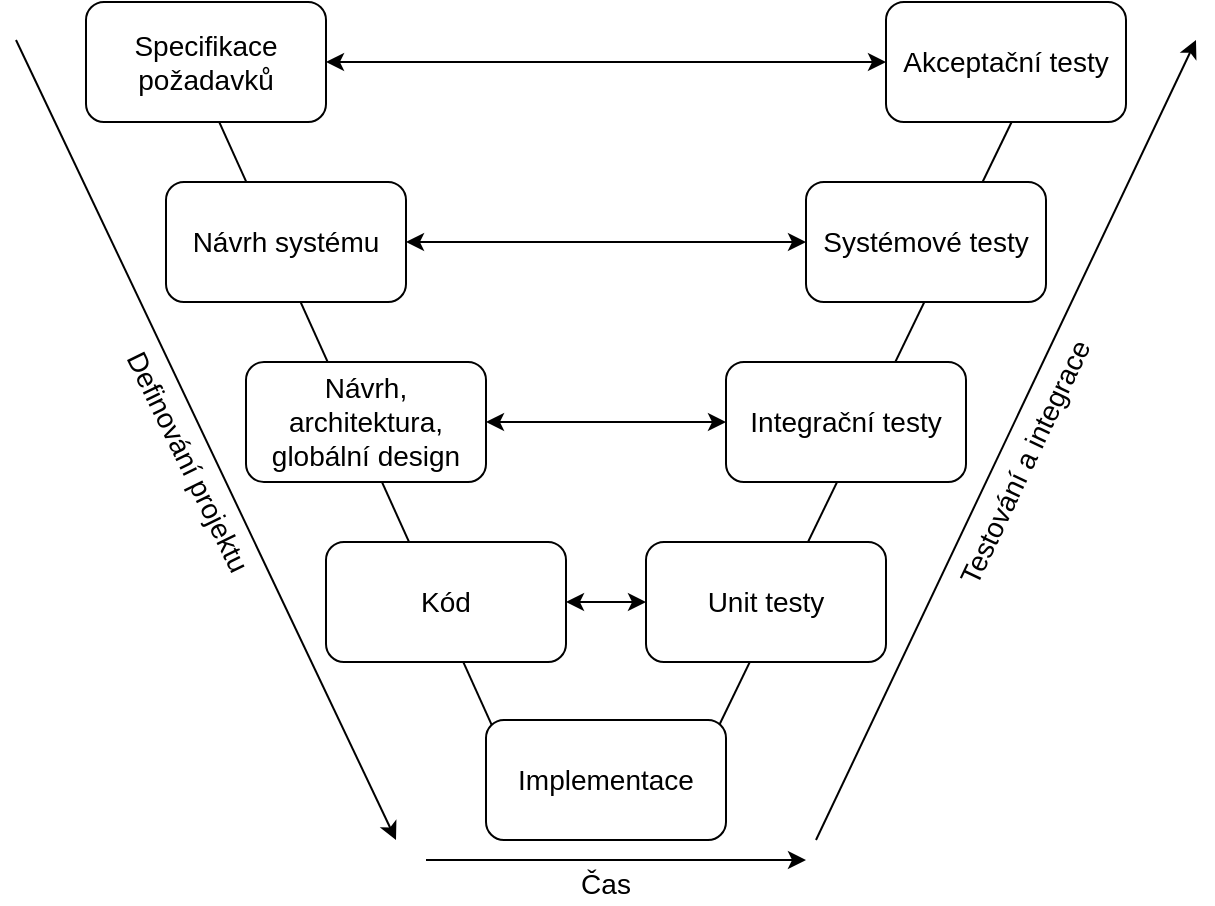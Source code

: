 <mxfile version="14.5.1" type="device"><diagram id="sglTnifjCoqSvM2ZbpYI" name="Page-1"><mxGraphModel dx="971" dy="557" grid="1" gridSize="10" guides="1" tooltips="1" connect="1" arrows="1" fold="1" page="1" pageScale="1" pageWidth="827" pageHeight="1169" math="0" shadow="0"><root><mxCell id="0"/><mxCell id="1" parent="0"/><mxCell id="FicMDRtDMlQ_guoCEXm9-22" value="" style="endArrow=none;html=1;entryX=0.75;entryY=0.65;entryDx=0;entryDy=0;entryPerimeter=0;" parent="1" edge="1"><mxGeometry width="50" height="50" relative="1" as="geometry"><mxPoint x="473" y="520" as="sourcePoint"/><mxPoint x="633" y="190.0" as="targetPoint"/></mxGeometry></mxCell><mxCell id="FicMDRtDMlQ_guoCEXm9-13" value="" style="endArrow=classic;html=1;" parent="1" edge="1"><mxGeometry width="50" height="50" relative="1" as="geometry"><mxPoint x="125" y="170" as="sourcePoint"/><mxPoint x="315" y="570" as="targetPoint"/></mxGeometry></mxCell><mxCell id="FicMDRtDMlQ_guoCEXm9-20" value="" style="endArrow=none;html=1;entryX=0.125;entryY=0.267;entryDx=0;entryDy=0;entryPerimeter=0;" parent="1" edge="1"><mxGeometry width="50" height="50" relative="1" as="geometry"><mxPoint x="204" y="161" as="sourcePoint"/><mxPoint x="369" y="526.02" as="targetPoint"/></mxGeometry></mxCell><mxCell id="FicMDRtDMlQ_guoCEXm9-1" value="Specifikace požadavků" style="rounded=1;whiteSpace=wrap;html=1;fontSize=14;" parent="1" vertex="1"><mxGeometry x="160" y="151" width="120" height="60" as="geometry"/></mxCell><mxCell id="FicMDRtDMlQ_guoCEXm9-10" style="edgeStyle=orthogonalEdgeStyle;rounded=0;orthogonalLoop=1;jettySize=auto;html=1;entryX=0;entryY=0.5;entryDx=0;entryDy=0;startArrow=classic;startFill=1;" parent="1" source="FicMDRtDMlQ_guoCEXm9-2" target="FicMDRtDMlQ_guoCEXm9-7" edge="1"><mxGeometry relative="1" as="geometry"/></mxCell><mxCell id="FicMDRtDMlQ_guoCEXm9-2" value="Návrh systému" style="rounded=1;whiteSpace=wrap;html=1;fontSize=14;" parent="1" vertex="1"><mxGeometry x="200" y="241" width="120" height="60" as="geometry"/></mxCell><mxCell id="FicMDRtDMlQ_guoCEXm9-11" style="edgeStyle=orthogonalEdgeStyle;rounded=0;orthogonalLoop=1;jettySize=auto;html=1;entryX=0;entryY=0.5;entryDx=0;entryDy=0;startArrow=classic;startFill=1;" parent="1" source="FicMDRtDMlQ_guoCEXm9-3" target="FicMDRtDMlQ_guoCEXm9-6" edge="1"><mxGeometry relative="1" as="geometry"/></mxCell><mxCell id="FicMDRtDMlQ_guoCEXm9-3" value="Návrh, architektura, globální design" style="rounded=1;whiteSpace=wrap;html=1;fontSize=14;" parent="1" vertex="1"><mxGeometry x="240" y="331" width="120" height="60" as="geometry"/></mxCell><mxCell id="FicMDRtDMlQ_guoCEXm9-12" style="edgeStyle=orthogonalEdgeStyle;rounded=0;orthogonalLoop=1;jettySize=auto;html=1;entryX=0;entryY=0.5;entryDx=0;entryDy=0;startArrow=classic;startFill=1;" parent="1" source="FicMDRtDMlQ_guoCEXm9-4" target="FicMDRtDMlQ_guoCEXm9-5" edge="1"><mxGeometry relative="1" as="geometry"/></mxCell><mxCell id="FicMDRtDMlQ_guoCEXm9-4" value="Kód" style="rounded=1;whiteSpace=wrap;html=1;fontSize=14;" parent="1" vertex="1"><mxGeometry x="280" y="421" width="120" height="60" as="geometry"/></mxCell><mxCell id="FicMDRtDMlQ_guoCEXm9-5" value="Unit testy" style="rounded=1;whiteSpace=wrap;html=1;fontSize=14;" parent="1" vertex="1"><mxGeometry x="440" y="421" width="120" height="60" as="geometry"/></mxCell><mxCell id="FicMDRtDMlQ_guoCEXm9-6" value="Integrační testy" style="rounded=1;whiteSpace=wrap;html=1;fontSize=14;" parent="1" vertex="1"><mxGeometry x="480" y="331" width="120" height="60" as="geometry"/></mxCell><mxCell id="FicMDRtDMlQ_guoCEXm9-7" value="Systémové testy" style="rounded=1;whiteSpace=wrap;html=1;fontSize=14;" parent="1" vertex="1"><mxGeometry x="520" y="241" width="120" height="60" as="geometry"/></mxCell><mxCell id="FicMDRtDMlQ_guoCEXm9-9" style="edgeStyle=orthogonalEdgeStyle;rounded=0;orthogonalLoop=1;jettySize=auto;html=1;startArrow=classic;startFill=1;" parent="1" source="FicMDRtDMlQ_guoCEXm9-8" target="FicMDRtDMlQ_guoCEXm9-1" edge="1"><mxGeometry relative="1" as="geometry"/></mxCell><mxCell id="FicMDRtDMlQ_guoCEXm9-8" value="Akceptační testy" style="rounded=1;whiteSpace=wrap;html=1;fontSize=14;" parent="1" vertex="1"><mxGeometry x="560" y="151" width="120" height="60" as="geometry"/></mxCell><mxCell id="FicMDRtDMlQ_guoCEXm9-14" value="" style="endArrow=classic;html=1;" parent="1" edge="1"><mxGeometry width="50" height="50" relative="1" as="geometry"><mxPoint x="330" y="580" as="sourcePoint"/><mxPoint x="520" y="580" as="targetPoint"/></mxGeometry></mxCell><mxCell id="FicMDRtDMlQ_guoCEXm9-15" value="" style="endArrow=classic;html=1;" parent="1" edge="1"><mxGeometry width="50" height="50" relative="1" as="geometry"><mxPoint x="525" y="570" as="sourcePoint"/><mxPoint x="715" y="170" as="targetPoint"/></mxGeometry></mxCell><mxCell id="FicMDRtDMlQ_guoCEXm9-16" value="Definování projektu" style="text;html=1;strokeColor=none;fillColor=none;align=center;verticalAlign=middle;whiteSpace=wrap;rounded=0;rotation=63.9;fontSize=14;" parent="1" vertex="1"><mxGeometry x="141" y="371" width="140" height="20" as="geometry"/></mxCell><mxCell id="FicMDRtDMlQ_guoCEXm9-17" value="Čas" style="text;html=1;strokeColor=none;fillColor=none;align=center;verticalAlign=middle;whiteSpace=wrap;rounded=0;fontSize=14;" parent="1" vertex="1"><mxGeometry x="400" y="582" width="40" height="20" as="geometry"/></mxCell><mxCell id="FicMDRtDMlQ_guoCEXm9-18" value="Testování a integrace" style="text;html=1;strokeColor=none;fillColor=none;align=center;verticalAlign=middle;whiteSpace=wrap;rounded=0;rotation=-64.6;fontSize=14;" parent="1" vertex="1"><mxGeometry x="547" y="371" width="165" height="20" as="geometry"/></mxCell><mxCell id="FicMDRtDMlQ_guoCEXm9-21" value="Implementace" style="rounded=1;whiteSpace=wrap;html=1;fontSize=14;" parent="1" vertex="1"><mxGeometry x="360" y="510" width="120" height="60" as="geometry"/></mxCell></root></mxGraphModel></diagram></mxfile>